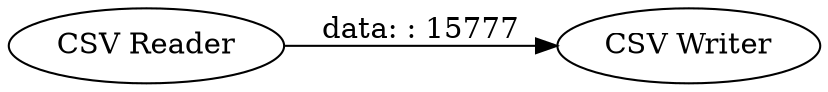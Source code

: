 digraph {
	"6784245883641421211_2" [label="CSV Writer"]
	"6784245883641421211_1" [label="CSV Reader"]
	"6784245883641421211_1" -> "6784245883641421211_2" [label="data: : 15777"]
	rankdir=LR
}
